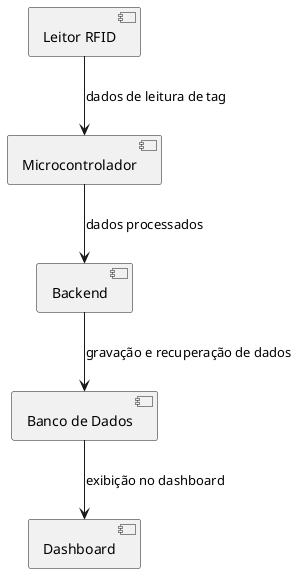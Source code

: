 @startuml
component "Leitor RFID" as RFID
component "Microcontrolador" as Micro
component "Backend" as Backend
component "Banco de Dados" as BD
component "Dashboard" as Dashboard

RFID --> Micro : dados de leitura de tag
Micro --> Backend : dados processados
Backend --> BD : gravação e recuperação de dados
BD --> Dashboard : exibição no dashboard
@enduml